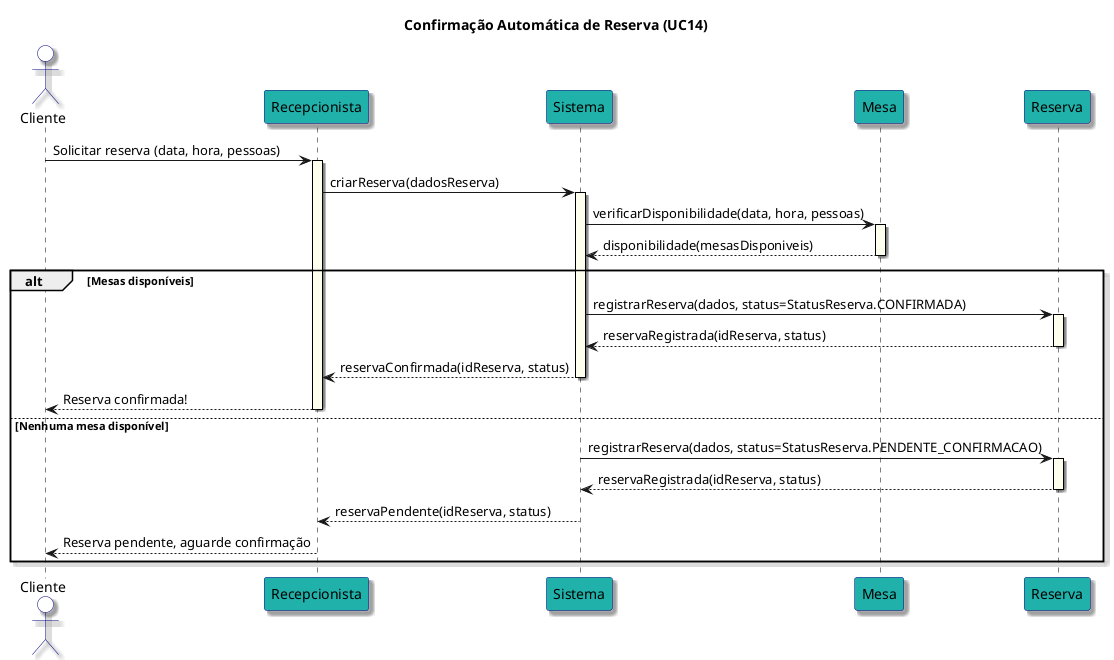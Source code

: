 @startuml DiagramaDeSequencia_ConfirmacaoReserva
' Diagrama de Sequência para UC14 - Confirmação Automática de Reserva

' Aparência
skinparam handwritten false
skinparam monochrome false
skinparam shadowing true
skinparam defaultFontName Arial
skinparam sequence {
    ActorBorderColor navy
    ActorBackgroundColor PaleBlue
    LifeLineBorderColor black
    LifeLineBackgroundColor #FFFFF0
    ParticipantBorderColor navy
    ParticipantBackgroundColor LightSeaGreen
    BoxBorderColor #333333
    BoxBackgroundColor #F8F8F8
}
skinparam note {
    BackgroundColor #FFFFCC
    BorderColor #888888
}

title Confirmação Automática de Reserva (UC14)

actor Cliente as C
participant Recepcionista as R
participant Sistema as S
participant Mesa as M
participant Reserva as RV

C -> R: Solicitar reserva (data, hora, pessoas)
activate R
R -> S: criarReserva(dadosReserva)
activate S
S -> M: verificarDisponibilidade(data, hora, pessoas)
activate M
M --> S: disponibilidade(mesasDisponiveis)
deactivate M

alt Mesas disponíveis
    S -> RV: registrarReserva(dados, status=StatusReserva.CONFIRMADA)
    activate RV
    RV --> S: reservaRegistrada(idReserva, status)
    deactivate RV
    S --> R: reservaConfirmada(idReserva, status)
    deactivate S
    R --> C: Reserva confirmada!
    deactivate R
else Nenhuma mesa disponível
    S -> RV: registrarReserva(dados, status=StatusReserva.PENDENTE_CONFIRMACAO)
    activate RV
    RV --> S: reservaRegistrada(idReserva, status)
    deactivate RV
    S --> R: reservaPendente(idReserva, status)
    deactivate S
    R --> C: Reserva pendente, aguarde confirmação
    deactivate R
end

@enduml
